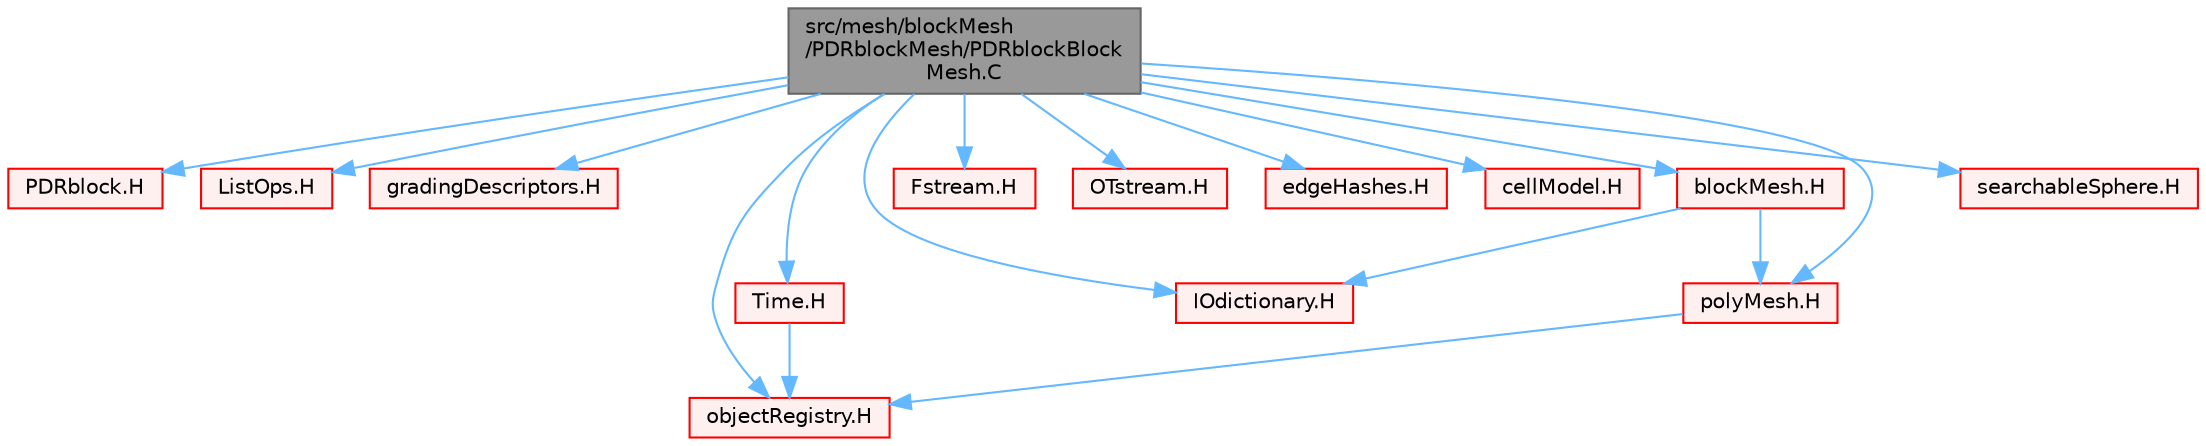 digraph "src/mesh/blockMesh/PDRblockMesh/PDRblockBlockMesh.C"
{
 // LATEX_PDF_SIZE
  bgcolor="transparent";
  edge [fontname=Helvetica,fontsize=10,labelfontname=Helvetica,labelfontsize=10];
  node [fontname=Helvetica,fontsize=10,shape=box,height=0.2,width=0.4];
  Node1 [id="Node000001",label="src/mesh/blockMesh\l/PDRblockMesh/PDRblockBlock\lMesh.C",height=0.2,width=0.4,color="gray40", fillcolor="grey60", style="filled", fontcolor="black",tooltip=" "];
  Node1 -> Node2 [id="edge1_Node000001_Node000002",color="steelblue1",style="solid",tooltip=" "];
  Node2 [id="Node000002",label="PDRblock.H",height=0.2,width=0.4,color="red", fillcolor="#FFF0F0", style="filled",URL="$PDRblock_8H.html",tooltip=" "];
  Node1 -> Node145 [id="edge2_Node000001_Node000145",color="steelblue1",style="solid",tooltip=" "];
  Node145 [id="Node000145",label="ListOps.H",height=0.2,width=0.4,color="red", fillcolor="#FFF0F0", style="filled",URL="$ListOps_8H.html",tooltip="Various functions to operate on Lists."];
  Node1 -> Node224 [id="edge3_Node000001_Node000224",color="steelblue1",style="solid",tooltip=" "];
  Node224 [id="Node000224",label="gradingDescriptors.H",height=0.2,width=0.4,color="red", fillcolor="#FFF0F0", style="filled",URL="$gradingDescriptors_8H.html",tooltip=" "];
  Node1 -> Node226 [id="edge4_Node000001_Node000226",color="steelblue1",style="solid",tooltip=" "];
  Node226 [id="Node000226",label="objectRegistry.H",height=0.2,width=0.4,color="red", fillcolor="#FFF0F0", style="filled",URL="$objectRegistry_8H.html",tooltip=" "];
  Node1 -> Node244 [id="edge5_Node000001_Node000244",color="steelblue1",style="solid",tooltip=" "];
  Node244 [id="Node000244",label="Time.H",height=0.2,width=0.4,color="red", fillcolor="#FFF0F0", style="filled",URL="$Time_8H.html",tooltip=" "];
  Node244 -> Node226 [id="edge6_Node000244_Node000226",color="steelblue1",style="solid",tooltip=" "];
  Node1 -> Node299 [id="edge7_Node000001_Node000299",color="steelblue1",style="solid",tooltip=" "];
  Node299 [id="Node000299",label="IOdictionary.H",height=0.2,width=0.4,color="red", fillcolor="#FFF0F0", style="filled",URL="$IOdictionary_8H.html",tooltip=" "];
  Node1 -> Node304 [id="edge8_Node000001_Node000304",color="steelblue1",style="solid",tooltip=" "];
  Node304 [id="Node000304",label="Fstream.H",height=0.2,width=0.4,color="red", fillcolor="#FFF0F0", style="filled",URL="$Fstream_8H.html",tooltip=" "];
  Node1 -> Node309 [id="edge9_Node000001_Node000309",color="steelblue1",style="solid",tooltip=" "];
  Node309 [id="Node000309",label="OTstream.H",height=0.2,width=0.4,color="red", fillcolor="#FFF0F0", style="filled",URL="$OTstream_8H.html",tooltip=" "];
  Node1 -> Node310 [id="edge10_Node000001_Node000310",color="steelblue1",style="solid",tooltip=" "];
  Node310 [id="Node000310",label="edgeHashes.H",height=0.2,width=0.4,color="red", fillcolor="#FFF0F0", style="filled",URL="$edgeHashes_8H.html",tooltip=" "];
  Node1 -> Node311 [id="edge11_Node000001_Node000311",color="steelblue1",style="solid",tooltip=" "];
  Node311 [id="Node000311",label="cellModel.H",height=0.2,width=0.4,color="red", fillcolor="#FFF0F0", style="filled",URL="$cellModel_8H.html",tooltip=" "];
  Node1 -> Node313 [id="edge12_Node000001_Node000313",color="steelblue1",style="solid",tooltip=" "];
  Node313 [id="Node000313",label="blockMesh.H",height=0.2,width=0.4,color="red", fillcolor="#FFF0F0", style="filled",URL="$blockMesh_8H.html",tooltip=" "];
  Node313 -> Node341 [id="edge13_Node000313_Node000341",color="steelblue1",style="solid",tooltip=" "];
  Node341 [id="Node000341",label="polyMesh.H",height=0.2,width=0.4,color="red", fillcolor="#FFF0F0", style="filled",URL="$polyMesh_8H.html",tooltip=" "];
  Node341 -> Node226 [id="edge14_Node000341_Node000226",color="steelblue1",style="solid",tooltip=" "];
  Node313 -> Node299 [id="edge15_Node000313_Node000299",color="steelblue1",style="solid",tooltip=" "];
  Node1 -> Node341 [id="edge16_Node000001_Node000341",color="steelblue1",style="solid",tooltip=" "];
  Node1 -> Node377 [id="edge17_Node000001_Node000377",color="steelblue1",style="solid",tooltip=" "];
  Node377 [id="Node000377",label="searchableSphere.H",height=0.2,width=0.4,color="red", fillcolor="#FFF0F0", style="filled",URL="$searchableSphere_8H.html",tooltip=" "];
}
